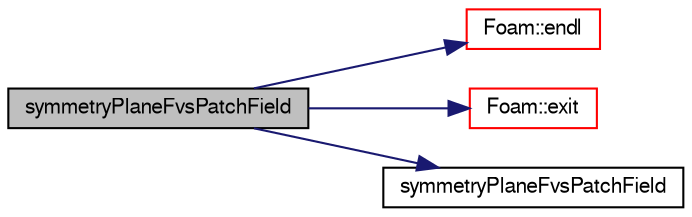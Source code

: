 digraph "symmetryPlaneFvsPatchField"
{
  bgcolor="transparent";
  edge [fontname="FreeSans",fontsize="10",labelfontname="FreeSans",labelfontsize="10"];
  node [fontname="FreeSans",fontsize="10",shape=record];
  rankdir="LR";
  Node54 [label="symmetryPlaneFvsPatchField",height=0.2,width=0.4,color="black", fillcolor="grey75", style="filled", fontcolor="black"];
  Node54 -> Node55 [color="midnightblue",fontsize="10",style="solid",fontname="FreeSans"];
  Node55 [label="Foam::endl",height=0.2,width=0.4,color="red",URL="$a21124.html#a2db8fe02a0d3909e9351bb4275b23ce4",tooltip="Add newline and flush stream. "];
  Node54 -> Node57 [color="midnightblue",fontsize="10",style="solid",fontname="FreeSans"];
  Node57 [label="Foam::exit",height=0.2,width=0.4,color="red",URL="$a21124.html#a06ca7250d8e89caf05243ec094843642"];
  Node54 -> Node102 [color="midnightblue",fontsize="10",style="solid",fontname="FreeSans"];
  Node102 [label="symmetryPlaneFvsPatchField",height=0.2,width=0.4,color="black",URL="$a22418.html#a2542701f8d00e1c2dd6630c0c7a8420f",tooltip="Construct from patch and internal field. "];
}
